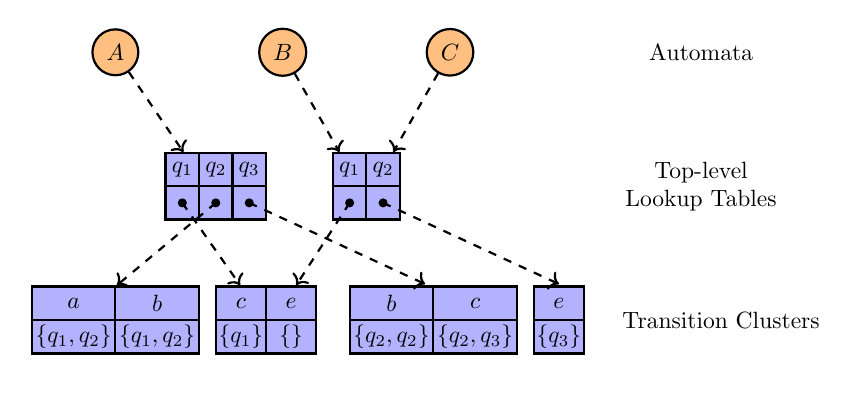\begin{tikzpicture}
[
  scale=0.85,
  transform shape,
	gen/.style={thick,fill=gray!10},
	expl/.style={thick,fill=orange!50},
	bu/.style={thick,fill=green!40},
	td/.style={thick,fill=blue!30},
	other/.style={fill=yellow!10,dashed}
]

\node at(10,2) {Automata};

\node[expl,circle,draw] (aA) at(1.25,2) {\textit{$A$}};
\node[expl,circle,draw] (aB) at(3.75,2) {\textit{$B$}};
\node[expl,circle,draw] (aC) at(6.25,2) {\textit{$C$}};


\node at(10,0) {\shortstack{Top-level\\ Lookup Tables}};

\node[minimum size=40pt](table1) at (2.75,-0.2) {};
\draw (2,0) rectangle +(0.5, .5) [td] node[midway] {\textit{$q_1$}};
\draw (2,-.5) rectangle +(0.5, .5) [td] node[midway] {};
\draw (2.5,0) rectangle +(0.5, .5) [td] node[midway] {\textit{$q_2$}};
\draw (2.5,-.5) rectangle +(0.5, .5) [td] node[midway] {};
\draw (3,0) rectangle +(0.5, .5) [td] node[midway] {\textit{$q_3$}};
\draw (3,-.5) rectangle +(0.5, .5) [td] node[midway] {};

\node[minimum size=40pt](table2) at (5,-0.2) {};
\draw (4.5,0) rectangle +(0.5, .5) [td] node[midway] {\textit{$q_1$}};
\draw (4.5,-.5) rectangle +(0.5, .5) [td] node[midway] {};
\draw (5,0) rectangle +(0.5, .5) [td] node[midway] {\textit{$q_2$}};
\draw (5,-.5) rectangle +(0.5, .5) [td] node[midway] {};


\draw[->,thick,dashed] (aA) -- (table1);
\draw[->,thick,dashed] (aB) -- (table2);
\draw[->,thick,dashed] (aC) -- (table2);


\node at(10.3,-2) {Transition Clusters};

\node[minimum size=35](cluster1) at (0.65,-2) {};
\draw (0.00,-2) rectangle +(1.25, .5) [td] node[midway] {\textit{$a$}};
\draw (0.00,-2.5) rectangle +(1.25, .5) [td] node[midway] {\textit{$\{q_1,q_2\}$}};
\draw (1.25,-2) rectangle +(1.25, .5) [td] node[midway] {\textit{$b$}};
\draw (1.25,-2.5) rectangle +(1.25, .5) [td] node[midway] {\textit{$\{q_1,q_2\}$}};

\node[minimum size=35pt](cluster2) at (3.55,-2.1) {};
\draw (2.75,-2) rectangle +(0.75, .5) [td] node[midway] {\textit{$c$}};
\draw (2.75,-2.5) rectangle +(0.75, .5) [td] node[midway] {\textit{$\{q_1\}$}};
\draw (3.5,-2) rectangle +(0.75, .5) [td] node[midway] {\textit{$e$}};
\draw (3.5,-2.5) rectangle +(0.75, .5) [td] node[midway] {\textit{$\{\}$}};

\node[minimum size=35pt](cluster3) at (6.5,-1.75) {};
\draw (4.75,-2) rectangle +(1.25, .5) [td] node[midway] {\textit{$b$}};
\draw (4.75,-2.5) rectangle +(1.25, .5) [td] node[midway] {\textit{$\{q_2,q_2\}$}};
\draw (6.0,-2) rectangle +(1.25, .5) [td] node[midway] {\textit{$c$}};
\draw (6.0,-2.5) rectangle +(1.25, .5) [td] node[midway] {\textit{$\{q_2,q_3\}$}};

\node[minimum size=35pt](cluster4) at (8.5,-1.75) {};
\draw (7.5,-2) rectangle +(0.75, .5) [td] node[midway] {\textit{$e$}};
\draw (7.5,-2.5) rectangle +(0.75, .5) [td] node[midway] {\textit{$\{q_3\}$}};


\draw[thick,fill=black] (2.25,-0.25) circle (0.5mm);
\draw[->,thick,dashed] (2.25,-.25) -- (cluster2);

\draw[thick,fill=black] (2.75,-0.25) circle (0.5mm);
\draw[->,thick,dashed] (2.75,-.25) -- (cluster1);

\draw[thick,fill=black] (3.25,-0.25) circle (0.5mm);
\draw[->,thick,dashed] (3.25,-.25) -- (cluster3);

\draw[thick,fill=black] (4.75,-0.25) circle (0.5mm);
\draw[->,thick,dashed] (4.75,-.25) -- (cluster2);

\draw[thick,fill=black] (5.25,-0.25) circle (0.5mm);
\draw[->,thick,dashed] (5.25,-.25) -- (cluster4);
\end{tikzpicture}
